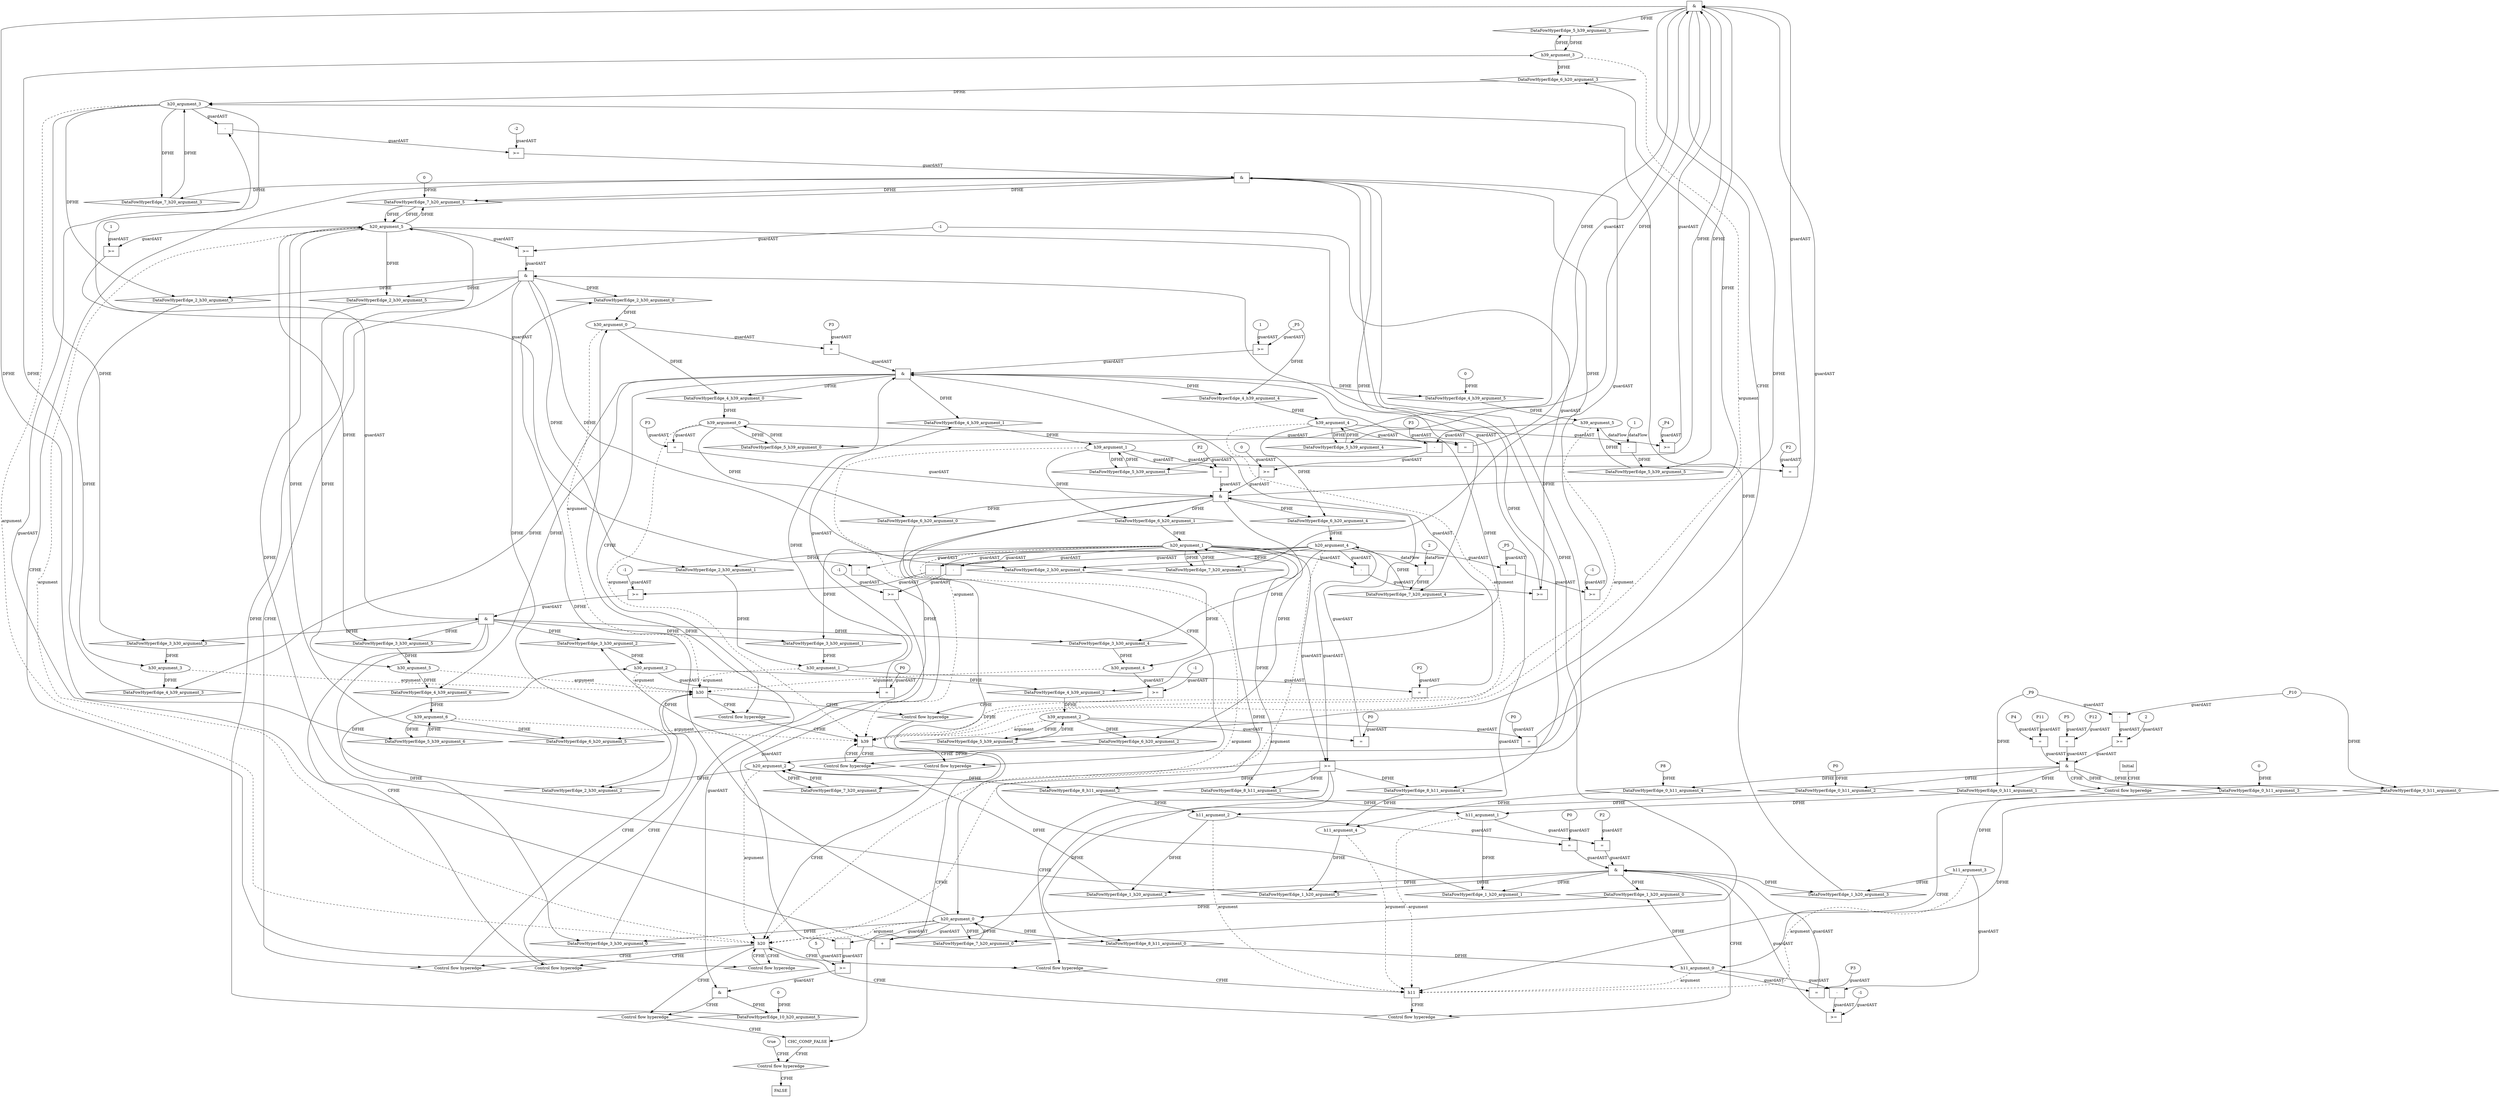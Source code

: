 digraph dag {
"CHC_COMP_FALSE" [label="CHC_COMP_FALSE" nodeName="CHC_COMP_FALSE" class=CONTROL  shape="rect"];
"h11" [label="h11" nodeName="h11" class=CONTROL  shape="rect"];
"h20" [label="h20" nodeName="h20" class=CONTROL  shape="rect"];
"h30" [label="h30" nodeName="h30" class=CONTROL  shape="rect"];
"h39" [label="h39" nodeName="h39" class=CONTROL  shape="rect"];
FALSE [label="FALSE" nodeName=FALSE class=CONTROL  shape="rect"];
Initial [label="Initial" nodeName=Initial class=CONTROL  shape="rect"];
ControlFowHyperEdge_0 [label="Control flow hyperedge" nodeName=ControlFowHyperEdge_0 class=controlFlowHyperEdge shape="diamond"];
"Initial" -> ControlFowHyperEdge_0 [label="CFHE"]
ControlFowHyperEdge_0 -> "h11" [label="CFHE"]
ControlFowHyperEdge_1 [label="Control flow hyperedge" nodeName=ControlFowHyperEdge_1 class=controlFlowHyperEdge shape="diamond"];
"h11" -> ControlFowHyperEdge_1 [label="CFHE"]
ControlFowHyperEdge_1 -> "h20" [label="CFHE"]
ControlFowHyperEdge_2 [label="Control flow hyperedge" nodeName=ControlFowHyperEdge_2 class=controlFlowHyperEdge shape="diamond"];
"h20" -> ControlFowHyperEdge_2 [label="CFHE"]
ControlFowHyperEdge_2 -> "h30" [label="CFHE"]
ControlFowHyperEdge_3 [label="Control flow hyperedge" nodeName=ControlFowHyperEdge_3 class=controlFlowHyperEdge shape="diamond"];
"h20" -> ControlFowHyperEdge_3 [label="CFHE"]
ControlFowHyperEdge_3 -> "h30" [label="CFHE"]
ControlFowHyperEdge_4 [label="Control flow hyperedge" nodeName=ControlFowHyperEdge_4 class=controlFlowHyperEdge shape="diamond"];
"h30" -> ControlFowHyperEdge_4 [label="CFHE"]
ControlFowHyperEdge_4 -> "h39" [label="CFHE"]
ControlFowHyperEdge_5 [label="Control flow hyperedge" nodeName=ControlFowHyperEdge_5 class=controlFlowHyperEdge shape="diamond"];
"h39" -> ControlFowHyperEdge_5 [label="CFHE"]
ControlFowHyperEdge_5 -> "h39" [label="CFHE"]
ControlFowHyperEdge_6 [label="Control flow hyperedge" nodeName=ControlFowHyperEdge_6 class=controlFlowHyperEdge shape="diamond"];
"h39" -> ControlFowHyperEdge_6 [label="CFHE"]
ControlFowHyperEdge_6 -> "h20" [label="CFHE"]
ControlFowHyperEdge_7 [label="Control flow hyperedge" nodeName=ControlFowHyperEdge_7 class=controlFlowHyperEdge shape="diamond"];
"h20" -> ControlFowHyperEdge_7 [label="CFHE"]
ControlFowHyperEdge_7 -> "h20" [label="CFHE"]
ControlFowHyperEdge_8 [label="Control flow hyperedge" nodeName=ControlFowHyperEdge_8 class=controlFlowHyperEdge shape="diamond"];
"h20" -> ControlFowHyperEdge_8 [label="CFHE"]
ControlFowHyperEdge_8 -> "h11" [label="CFHE"]
ControlFowHyperEdge_9 [label="Control flow hyperedge" nodeName=ControlFowHyperEdge_9 class=controlFlowHyperEdge shape="diamond"];
"h30" -> ControlFowHyperEdge_9 [label="CFHE"]
ControlFowHyperEdge_9 -> "CHC_COMP_FALSE" [label="CFHE"]
ControlFowHyperEdge_10 [label="Control flow hyperedge" nodeName=ControlFowHyperEdge_10 class=controlFlowHyperEdge shape="diamond"];
"h20" -> ControlFowHyperEdge_10 [label="CFHE"]
ControlFowHyperEdge_10 -> "CHC_COMP_FALSE" [label="CFHE"]
ControlFowHyperEdge_11 [label="Control flow hyperedge" nodeName=ControlFowHyperEdge_11 class=controlFlowHyperEdge shape="diamond"];
"CHC_COMP_FALSE" -> ControlFowHyperEdge_11 [label="CFHE"]
ControlFowHyperEdge_11 -> "FALSE" [label="CFHE"]
"h11_argument_0" [label="h11_argument_0" nodeName=argument0 class=argument  head="h11" shape="oval"];
"h11_argument_0" -> "h11"[label="argument" style="dashed"]
"h11_argument_1" [label="h11_argument_1" nodeName=argument1 class=argument  head="h11" shape="oval"];
"h11_argument_1" -> "h11"[label="argument" style="dashed"]
"h11_argument_2" [label="h11_argument_2" nodeName=argument2 class=argument  head="h11" shape="oval"];
"h11_argument_2" -> "h11"[label="argument" style="dashed"]
"h11_argument_3" [label="h11_argument_3" nodeName=argument3 class=argument  head="h11" shape="oval"];
"h11_argument_3" -> "h11"[label="argument" style="dashed"]
"h11_argument_4" [label="h11_argument_4" nodeName=argument4 class=argument  head="h11" shape="oval"];
"h11_argument_4" -> "h11"[label="argument" style="dashed"]
"h20_argument_0" [label="h20_argument_0" nodeName=argument0 class=argument  head="h20" shape="oval"];
"h20_argument_0" -> "h20"[label="argument" style="dashed"]
"h20_argument_1" [label="h20_argument_1" nodeName=argument1 class=argument  head="h20" shape="oval"];
"h20_argument_1" -> "h20"[label="argument" style="dashed"]
"h20_argument_2" [label="h20_argument_2" nodeName=argument2 class=argument  head="h20" shape="oval"];
"h20_argument_2" -> "h20"[label="argument" style="dashed"]
"h20_argument_3" [label="h20_argument_3" nodeName=argument3 class=argument  head="h20" shape="oval"];
"h20_argument_3" -> "h20"[label="argument" style="dashed"]
"h20_argument_4" [label="h20_argument_4" nodeName=argument4 class=argument  head="h20" shape="oval"];
"h20_argument_4" -> "h20"[label="argument" style="dashed"]
"h20_argument_5" [label="h20_argument_5" nodeName=argument5 class=argument  head="h20" shape="oval"];
"h20_argument_5" -> "h20"[label="argument" style="dashed"]
"h30_argument_0" [label="h30_argument_0" nodeName=argument0 class=argument  head="h30" shape="oval"];
"h30_argument_0" -> "h30"[label="argument" style="dashed"]
"h30_argument_1" [label="h30_argument_1" nodeName=argument1 class=argument  head="h30" shape="oval"];
"h30_argument_1" -> "h30"[label="argument" style="dashed"]
"h30_argument_2" [label="h30_argument_2" nodeName=argument2 class=argument  head="h30" shape="oval"];
"h30_argument_2" -> "h30"[label="argument" style="dashed"]
"h30_argument_3" [label="h30_argument_3" nodeName=argument3 class=argument  head="h30" shape="oval"];
"h30_argument_3" -> "h30"[label="argument" style="dashed"]
"h30_argument_4" [label="h30_argument_4" nodeName=argument4 class=argument  head="h30" shape="oval"];
"h30_argument_4" -> "h30"[label="argument" style="dashed"]
"h30_argument_5" [label="h30_argument_5" nodeName=argument5 class=argument  head="h30" shape="oval"];
"h30_argument_5" -> "h30"[label="argument" style="dashed"]
"h39_argument_0" [label="h39_argument_0" nodeName=argument0 class=argument  head="h39" shape="oval"];
"h39_argument_0" -> "h39"[label="argument" style="dashed"]
"h39_argument_1" [label="h39_argument_1" nodeName=argument1 class=argument  head="h39" shape="oval"];
"h39_argument_1" -> "h39"[label="argument" style="dashed"]
"h39_argument_2" [label="h39_argument_2" nodeName=argument2 class=argument  head="h39" shape="oval"];
"h39_argument_2" -> "h39"[label="argument" style="dashed"]
"h39_argument_3" [label="h39_argument_3" nodeName=argument3 class=argument  head="h39" shape="oval"];
"h39_argument_3" -> "h39"[label="argument" style="dashed"]
"h39_argument_4" [label="h39_argument_4" nodeName=argument4 class=argument  head="h39" shape="oval"];
"h39_argument_4" -> "h39"[label="argument" style="dashed"]
"h39_argument_5" [label="h39_argument_5" nodeName=argument5 class=argument  head="h39" shape="oval"];
"h39_argument_5" -> "h39"[label="argument" style="dashed"]
"h39_argument_6" [label="h39_argument_6" nodeName=argument6 class=argument  head="h39" shape="oval"];
"h39_argument_6" -> "h39"[label="argument" style="dashed"]

"xxxh11___Initial_0xxx_and" [label="&" nodeName="xxxh11___Initial_0xxx_and" class=Operator shape="rect"];
"xxxh11___Initial_0xxxguard_0_node_0" [label=">=" nodeName="xxxh11___Initial_0xxxguard_0_node_0" class=Operator  shape="rect"];
"xxxh11___Initial_0xxxguard_0_node_1" [label="-" nodeName="xxxh11___Initial_0xxxguard_0_node_1" class= Operator shape="rect"];
"xxxh11___Initial_0xxxguard_0_node_4" [label="2" nodeName="xxxh11___Initial_0xxxguard_0_node_4" class=IdealInt ];
"xxxh11___Initial_0xxxguard_0_node_1" -> "xxxh11___Initial_0xxxguard_0_node_0"[label="guardAST"]
"xxxh11___Initial_0xxxguard_0_node_4" -> "xxxh11___Initial_0xxxguard_0_node_0"[label="guardAST"]
"xxxh11___Initial_0xxxdataFlow2_node_0" -> "xxxh11___Initial_0xxxguard_0_node_1"[label="guardAST"]
"xxxh11___Initial_0xxxdataFlow3_node_0" -> "xxxh11___Initial_0xxxguard_0_node_1"[label="guardAST"]

"xxxh11___Initial_0xxxguard_0_node_0" -> "xxxh11___Initial_0xxx_and" [label="guardAST"];
"xxxh11___Initial_0xxxguard1_node_0" [label="=" nodeName="xxxh11___Initial_0xxxguard1_node_0" class=Operator  shape="rect"];
"xxxh11___Initial_0xxxguard1_node_1" [label="P4" nodeName="xxxh11___Initial_0xxxguard1_node_1" class=symbolicConstant ];
"xxxh11___Initial_0xxxguard1_node_2" [label="P11" nodeName="xxxh11___Initial_0xxxguard1_node_2" class=symbolicConstant ];
"xxxh11___Initial_0xxxguard1_node_1" -> "xxxh11___Initial_0xxxguard1_node_0"[label="guardAST"]
"xxxh11___Initial_0xxxguard1_node_2" -> "xxxh11___Initial_0xxxguard1_node_0"[label="guardAST"]

"xxxh11___Initial_0xxxguard1_node_0" -> "xxxh11___Initial_0xxx_and" [label="guardAST"];
"xxxh11___Initial_0xxxguard2_node_0" [label="=" nodeName="xxxh11___Initial_0xxxguard2_node_0" class=Operator  shape="rect"];
"xxxh11___Initial_0xxxguard2_node_1" [label="P5" nodeName="xxxh11___Initial_0xxxguard2_node_1" class=symbolicConstant ];
"xxxh11___Initial_0xxxguard2_node_2" [label="P12" nodeName="xxxh11___Initial_0xxxguard2_node_2" class=symbolicConstant ];
"xxxh11___Initial_0xxxguard2_node_1" -> "xxxh11___Initial_0xxxguard2_node_0"[label="guardAST"]
"xxxh11___Initial_0xxxguard2_node_2" -> "xxxh11___Initial_0xxxguard2_node_0"[label="guardAST"]

"xxxh11___Initial_0xxxguard2_node_0" -> "xxxh11___Initial_0xxx_and" [label="guardAST"];
"xxxh11___Initial_0xxx_and" -> "ControlFowHyperEdge_0" [label="CFHE"];
"xxxh11___Initial_0xxxdataFlow_0_node_0" [label="P0" nodeName="xxxh11___Initial_0xxxdataFlow_0_node_0" class=symbolicConstant ];

"xxxh11___Initial_0xxxdataFlow1_node_0" [label="0" nodeName="xxxh11___Initial_0xxxdataFlow1_node_0" class=IdealInt ];

"xxxh11___Initial_0xxxdataFlow2_node_0" [label="_P10" nodeName="xxxh11___Initial_0xxxdataFlow2_node_0" class=symbolicConstant ];

"xxxh11___Initial_0xxxdataFlow3_node_0" [label="_P9" nodeName="xxxh11___Initial_0xxxdataFlow3_node_0" class=symbolicConstant ];

"xxxh11___Initial_0xxxdataFlow4_node_0" [label="P8" nodeName="xxxh11___Initial_0xxxdataFlow4_node_0" class=symbolicConstant ];

"xxxh20___h11_1xxx_and" [label="&" nodeName="xxxh20___h11_1xxx_and" class=Operator shape="rect"];
"xxxh20___h11_1xxxguard_0_node_0" [label=">=" nodeName="xxxh20___h11_1xxxguard_0_node_0" class=Operator  shape="rect"];
"xxxh20___h11_1xxxguard_0_node_1" [label="-1" nodeName="xxxh20___h11_1xxxguard_0_node_1" class=IdealInt ];
"xxxh20___h11_1xxxguard_0_node_2" [label="-" nodeName="xxxh20___h11_1xxxguard_0_node_2" class= Operator shape="rect"];
"xxxh20___h11_1xxxguard_0_node_1" -> "xxxh20___h11_1xxxguard_0_node_0"[label="guardAST"]
"xxxh20___h11_1xxxguard_0_node_2" -> "xxxh20___h11_1xxxguard_0_node_0"[label="guardAST"]
"h11_argument_3" -> "xxxh20___h11_1xxxguard_0_node_2"[label="guardAST"]
"h11_argument_0" -> "xxxh20___h11_1xxxguard_0_node_2"[label="guardAST"]

"xxxh20___h11_1xxxguard_0_node_0" -> "xxxh20___h11_1xxx_and" [label="guardAST"];
"xxxh20___h11_1xxxguard1_node_0" [label="=" nodeName="xxxh20___h11_1xxxguard1_node_0" class=Operator  shape="rect"];
"xxxh20___h11_1xxxguard1_node_1" [label="P3" nodeName="xxxh20___h11_1xxxguard1_node_1" class=symbolicConstant ];
"xxxh20___h11_1xxxguard1_node_1" -> "xxxh20___h11_1xxxguard1_node_0"[label="guardAST"]
"h11_argument_0" -> "xxxh20___h11_1xxxguard1_node_0"[label="guardAST"]

"xxxh20___h11_1xxxguard1_node_0" -> "xxxh20___h11_1xxx_and" [label="guardAST"];
"xxxh20___h11_1xxxguard2_node_0" [label="=" nodeName="xxxh20___h11_1xxxguard2_node_0" class=Operator  shape="rect"];
"xxxh20___h11_1xxxguard2_node_1" [label="P2" nodeName="xxxh20___h11_1xxxguard2_node_1" class=symbolicConstant ];
"xxxh20___h11_1xxxguard2_node_1" -> "xxxh20___h11_1xxxguard2_node_0"[label="guardAST"]
"h11_argument_1" -> "xxxh20___h11_1xxxguard2_node_0"[label="guardAST"]

"xxxh20___h11_1xxxguard2_node_0" -> "xxxh20___h11_1xxx_and" [label="guardAST"];
"xxxh20___h11_1xxxguard3_node_0" [label="=" nodeName="xxxh20___h11_1xxxguard3_node_0" class=Operator  shape="rect"];
"xxxh20___h11_1xxxguard3_node_1" [label="P0" nodeName="xxxh20___h11_1xxxguard3_node_1" class=symbolicConstant ];
"xxxh20___h11_1xxxguard3_node_1" -> "xxxh20___h11_1xxxguard3_node_0"[label="guardAST"]
"h11_argument_2" -> "xxxh20___h11_1xxxguard3_node_0"[label="guardAST"]

"xxxh20___h11_1xxxguard3_node_0" -> "xxxh20___h11_1xxx_and" [label="guardAST"];
"xxxh20___h11_1xxx_and" -> "ControlFowHyperEdge_1" [label="CFHE"];

"xxxh30___h20_2xxx_and" [label="&" nodeName="xxxh30___h20_2xxx_and" class=Operator shape="rect"];
"xxxh30___h20_2xxxguard_0_node_0" [label=">=" nodeName="xxxh30___h20_2xxxguard_0_node_0" class=Operator  shape="rect"];
"xxxh30___h20_2xxxguard_0_node_1" [label="-1" nodeName="xxxh30___h20_2xxxguard_0_node_1" class=IdealInt ];
"xxxh30___h20_2xxxguard_0_node_1" -> "xxxh30___h20_2xxxguard_0_node_0"[label="guardAST"]
"h20_argument_5" -> "xxxh30___h20_2xxxguard_0_node_0"[label="guardAST"]

"xxxh30___h20_2xxxguard_0_node_0" -> "xxxh30___h20_2xxx_and" [label="guardAST"];
"xxxh30___h20_2xxxguard1_node_0" [label=">=" nodeName="xxxh30___h20_2xxxguard1_node_0" class=Operator  shape="rect"];
"xxxh30___h20_2xxxguard1_node_2" [label="-" nodeName="xxxh30___h20_2xxxguard1_node_2" class= Operator shape="rect"];
"xxxh30___h20_2xxxguard_0_node_1" -> "xxxh30___h20_2xxxguard1_node_0"[label="guardAST"]
"xxxh30___h20_2xxxguard1_node_2" -> "xxxh30___h20_2xxxguard1_node_0"[label="guardAST"]
"h20_argument_4" -> "xxxh30___h20_2xxxguard1_node_2"[label="guardAST"]
"h20_argument_1" -> "xxxh30___h20_2xxxguard1_node_2"[label="guardAST"]

"xxxh30___h20_2xxxguard1_node_0" -> "xxxh30___h20_2xxx_and" [label="guardAST"];
"xxxh30___h20_2xxx_and" -> "ControlFowHyperEdge_2" [label="CFHE"];



"xxxh30___h20_3xxx_and" [label="&" nodeName="xxxh30___h20_3xxx_and" class=Operator shape="rect"];
"xxxh30___h20_3xxxguard_0_node_0" [label=">=" nodeName="xxxh30___h20_3xxxguard_0_node_0" class=Operator  shape="rect"];
"xxxh30___h20_3xxxguard_0_node_2" [label="1" nodeName="xxxh30___h20_3xxxguard_0_node_2" class=IdealInt ];
"h20_argument_5" -> "xxxh30___h20_3xxxguard_0_node_0"[label="guardAST"]
"xxxh30___h20_3xxxguard_0_node_2" -> "xxxh30___h20_3xxxguard_0_node_0"[label="guardAST"]

"xxxh30___h20_3xxxguard_0_node_0" -> "xxxh30___h20_3xxx_and" [label="guardAST"];
"xxxh30___h20_3xxxguard1_node_0" [label=">=" nodeName="xxxh30___h20_3xxxguard1_node_0" class=Operator  shape="rect"];
"xxxh30___h20_3xxxguard1_node_1" [label="-1" nodeName="xxxh30___h20_3xxxguard1_node_1" class=IdealInt ];
"xxxh30___h20_3xxxguard1_node_2" [label="-" nodeName="xxxh30___h20_3xxxguard1_node_2" class= Operator shape="rect"];
"xxxh30___h20_3xxxguard1_node_1" -> "xxxh30___h20_3xxxguard1_node_0"[label="guardAST"]
"xxxh30___h20_3xxxguard1_node_2" -> "xxxh30___h20_3xxxguard1_node_0"[label="guardAST"]
"h20_argument_4" -> "xxxh30___h20_3xxxguard1_node_2"[label="guardAST"]
"h20_argument_1" -> "xxxh30___h20_3xxxguard1_node_2"[label="guardAST"]

"xxxh30___h20_3xxxguard1_node_0" -> "xxxh30___h20_3xxx_and" [label="guardAST"];
"xxxh30___h20_3xxx_and" -> "ControlFowHyperEdge_3" [label="CFHE"];



"xxxh39___h30_4xxx_and" [label="&" nodeName="xxxh39___h30_4xxx_and" class=Operator shape="rect"];
"xxxh39___h30_4xxxguard_0_node_0" [label=">=" nodeName="xxxh39___h30_4xxxguard_0_node_0" class=Operator  shape="rect"];
"xxxh39___h30_4xxxguard_0_node_2" [label="1" nodeName="xxxh39___h30_4xxxguard_0_node_2" class=IdealInt ];
"xxxh39___h30_4xxxdataFlow_0_node_0" -> "xxxh39___h30_4xxxguard_0_node_0"[label="guardAST"]
"xxxh39___h30_4xxxguard_0_node_2" -> "xxxh39___h30_4xxxguard_0_node_0"[label="guardAST"]

"xxxh39___h30_4xxxguard_0_node_0" -> "xxxh39___h30_4xxx_and" [label="guardAST"];
"xxxh39___h30_4xxxguard1_node_0" [label="=" nodeName="xxxh39___h30_4xxxguard1_node_0" class=Operator  shape="rect"];
"xxxh39___h30_4xxxguard1_node_1" [label="P3" nodeName="xxxh39___h30_4xxxguard1_node_1" class=symbolicConstant ];
"xxxh39___h30_4xxxguard1_node_1" -> "xxxh39___h30_4xxxguard1_node_0"[label="guardAST"]
"h30_argument_0" -> "xxxh39___h30_4xxxguard1_node_0"[label="guardAST"]

"xxxh39___h30_4xxxguard1_node_0" -> "xxxh39___h30_4xxx_and" [label="guardAST"];
"xxxh39___h30_4xxxguard2_node_0" [label="=" nodeName="xxxh39___h30_4xxxguard2_node_0" class=Operator  shape="rect"];
"xxxh39___h30_4xxxguard2_node_1" [label="P2" nodeName="xxxh39___h30_4xxxguard2_node_1" class=symbolicConstant ];
"xxxh39___h30_4xxxguard2_node_1" -> "xxxh39___h30_4xxxguard2_node_0"[label="guardAST"]
"h30_argument_1" -> "xxxh39___h30_4xxxguard2_node_0"[label="guardAST"]

"xxxh39___h30_4xxxguard2_node_0" -> "xxxh39___h30_4xxx_and" [label="guardAST"];
"xxxh39___h30_4xxxguard3_node_0" [label="=" nodeName="xxxh39___h30_4xxxguard3_node_0" class=Operator  shape="rect"];
"xxxh39___h30_4xxxguard3_node_1" [label="P0" nodeName="xxxh39___h30_4xxxguard3_node_1" class=symbolicConstant ];
"xxxh39___h30_4xxxguard3_node_1" -> "xxxh39___h30_4xxxguard3_node_0"[label="guardAST"]
"h30_argument_2" -> "xxxh39___h30_4xxxguard3_node_0"[label="guardAST"]

"xxxh39___h30_4xxxguard3_node_0" -> "xxxh39___h30_4xxx_and" [label="guardAST"];
"xxxh39___h30_4xxx_and" -> "ControlFowHyperEdge_4" [label="CFHE"];
"xxxh39___h30_4xxxdataFlow_0_node_0" [label="_P5" nodeName="xxxh39___h30_4xxxdataFlow_0_node_0" class=symbolicConstant ];

"xxxh39___h30_4xxxdataFlow1_node_0" [label="0" nodeName="xxxh39___h30_4xxxdataFlow1_node_0" class=IdealInt ];

"xxxh39___h39_5xxx_and" [label="&" nodeName="xxxh39___h39_5xxx_and" class=Operator shape="rect"];
"xxxh39___h39_5xxxguard_0_node_0" [label=">=" nodeName="xxxh39___h39_5xxxguard_0_node_0" class=Operator  shape="rect"];
"xxxh39___h39_5xxxguard_0_node_2" [label="_P4" nodeName="xxxh39___h39_5xxxguard_0_node_2" class=symbolicConstant ];
"h39_argument_4" -> "xxxh39___h39_5xxxguard_0_node_0"[label="guardAST"]
"xxxh39___h39_5xxxguard_0_node_2" -> "xxxh39___h39_5xxxguard_0_node_0"[label="guardAST"]

"xxxh39___h39_5xxxguard_0_node_0" -> "xxxh39___h39_5xxx_and" [label="guardAST"];
"xxxh39___h39_5xxxguard1_node_0" [label="=" nodeName="xxxh39___h39_5xxxguard1_node_0" class=Operator  shape="rect"];
"xxxh39___h39_5xxxguard1_node_1" [label="P3" nodeName="xxxh39___h39_5xxxguard1_node_1" class=symbolicConstant ];
"xxxh39___h39_5xxxguard1_node_1" -> "xxxh39___h39_5xxxguard1_node_0"[label="guardAST"]
"h39_argument_0" -> "xxxh39___h39_5xxxguard1_node_0"[label="guardAST"]

"xxxh39___h39_5xxxguard1_node_0" -> "xxxh39___h39_5xxx_and" [label="guardAST"];
"xxxh39___h39_5xxxguard2_node_0" [label="=" nodeName="xxxh39___h39_5xxxguard2_node_0" class=Operator  shape="rect"];
"xxxh39___h39_5xxxguard2_node_1" [label="P2" nodeName="xxxh39___h39_5xxxguard2_node_1" class=symbolicConstant ];
"xxxh39___h39_5xxxguard2_node_1" -> "xxxh39___h39_5xxxguard2_node_0"[label="guardAST"]
"h39_argument_1" -> "xxxh39___h39_5xxxguard2_node_0"[label="guardAST"]

"xxxh39___h39_5xxxguard2_node_0" -> "xxxh39___h39_5xxx_and" [label="guardAST"];
"xxxh39___h39_5xxxguard3_node_0" [label="=" nodeName="xxxh39___h39_5xxxguard3_node_0" class=Operator  shape="rect"];
"xxxh39___h39_5xxxguard3_node_1" [label="P0" nodeName="xxxh39___h39_5xxxguard3_node_1" class=symbolicConstant ];
"xxxh39___h39_5xxxguard3_node_1" -> "xxxh39___h39_5xxxguard3_node_0"[label="guardAST"]
"h39_argument_2" -> "xxxh39___h39_5xxxguard3_node_0"[label="guardAST"]

"xxxh39___h39_5xxxguard3_node_0" -> "xxxh39___h39_5xxx_and" [label="guardAST"];
"xxxh39___h39_5xxx_and" -> "ControlFowHyperEdge_5" [label="CFHE"];
"xxxh39___h39_5xxxdataFlow_0_node_0" [label="-" nodeName="xxxh39___h39_5xxxdataFlow_0_node_0" class= Operator shape="rect"];
"xxxh39___h39_5xxxdataFlow_0_node_2" [label="1" nodeName="xxxh39___h39_5xxxdataFlow_0_node_2" class=IdealInt ];
"h39_argument_5" -> "xxxh39___h39_5xxxdataFlow_0_node_0"[label="dataFlow"]
"xxxh39___h39_5xxxdataFlow_0_node_2" -> "xxxh39___h39_5xxxdataFlow_0_node_0"[label="dataFlow"]

"xxxh20___h39_6xxx_and" [label="&" nodeName="xxxh20___h39_6xxx_and" class=Operator shape="rect"];
"xxxh20___h39_6xxxguard_0_node_0" [label=">=" nodeName="xxxh20___h39_6xxxguard_0_node_0" class=Operator  shape="rect"];
"xxxh20___h39_6xxxguard_0_node_1" [label="0" nodeName="xxxh20___h39_6xxxguard_0_node_1" class=IdealInt ];
"xxxh20___h39_6xxxguard_0_node_2" [label="-" nodeName="xxxh20___h39_6xxxguard_0_node_2" class= Operator shape="rect"];
"xxxh20___h39_6xxxguard_0_node_1" -> "xxxh20___h39_6xxxguard_0_node_0"[label="guardAST"]
"xxxh20___h39_6xxxguard_0_node_2" -> "xxxh20___h39_6xxxguard_0_node_0"[label="guardAST"]
"h39_argument_4" -> "xxxh20___h39_6xxxguard_0_node_2"[label="guardAST"]
"h39_argument_5" -> "xxxh20___h39_6xxxguard_0_node_2"[label="guardAST"]

"xxxh20___h39_6xxxguard_0_node_0" -> "xxxh20___h39_6xxx_and" [label="guardAST"];
"xxxh20___h39_6xxxguard1_node_0" [label="=" nodeName="xxxh20___h39_6xxxguard1_node_0" class=Operator  shape="rect"];
"xxxh20___h39_6xxxguard1_node_1" [label="P3" nodeName="xxxh20___h39_6xxxguard1_node_1" class=symbolicConstant ];
"xxxh20___h39_6xxxguard1_node_1" -> "xxxh20___h39_6xxxguard1_node_0"[label="guardAST"]
"h39_argument_0" -> "xxxh20___h39_6xxxguard1_node_0"[label="guardAST"]

"xxxh20___h39_6xxxguard1_node_0" -> "xxxh20___h39_6xxx_and" [label="guardAST"];
"xxxh20___h39_6xxxguard2_node_0" [label="=" nodeName="xxxh20___h39_6xxxguard2_node_0" class=Operator  shape="rect"];
"xxxh20___h39_6xxxguard2_node_1" [label="P2" nodeName="xxxh20___h39_6xxxguard2_node_1" class=symbolicConstant ];
"xxxh20___h39_6xxxguard2_node_1" -> "xxxh20___h39_6xxxguard2_node_0"[label="guardAST"]
"h39_argument_1" -> "xxxh20___h39_6xxxguard2_node_0"[label="guardAST"]

"xxxh20___h39_6xxxguard2_node_0" -> "xxxh20___h39_6xxx_and" [label="guardAST"];
"xxxh20___h39_6xxxguard3_node_0" [label="=" nodeName="xxxh20___h39_6xxxguard3_node_0" class=Operator  shape="rect"];
"xxxh20___h39_6xxxguard3_node_1" [label="P0" nodeName="xxxh20___h39_6xxxguard3_node_1" class=symbolicConstant ];
"xxxh20___h39_6xxxguard3_node_1" -> "xxxh20___h39_6xxxguard3_node_0"[label="guardAST"]
"h39_argument_2" -> "xxxh20___h39_6xxxguard3_node_0"[label="guardAST"]

"xxxh20___h39_6xxxguard3_node_0" -> "xxxh20___h39_6xxx_and" [label="guardAST"];
"xxxh20___h39_6xxx_and" -> "ControlFowHyperEdge_6" [label="CFHE"];
"xxxh20___h20_7xxx_and" [label="&" nodeName="xxxh20___h20_7xxx_and" class=Operator shape="rect"];
"xxxh20___h20_7xxxguard_0_node_0" [label=">=" nodeName="xxxh20___h20_7xxxguard_0_node_0" class=Operator  shape="rect"];
"xxxh20___h20_7xxxguard_0_node_1" [label="-" nodeName="xxxh20___h20_7xxxguard_0_node_1" class= Operator shape="rect"];
"xxxh20___h20_7xxxguard_0_node_2" [label="+" nodeName="xxxh20___h20_7xxxguard_0_node_2" class= Operator shape="rect"];
"xxxh20___h20_7xxxguard_0_node_3" [label="_P5" nodeName="xxxh20___h20_7xxxguard_0_node_3" class=symbolicConstant ];
"xxxh20___h20_7xxxguard_0_node_6" [label="-2" nodeName="xxxh20___h20_7xxxguard_0_node_6" class=IdealInt ];
"xxxh20___h20_7xxxguard_0_node_1" -> "xxxh20___h20_7xxxguard_0_node_0"[label="guardAST"]
"xxxh20___h20_7xxxguard_0_node_6" -> "xxxh20___h20_7xxxguard_0_node_0"[label="guardAST"]
"xxxh20___h20_7xxxguard_0_node_2" -> "xxxh20___h20_7xxxguard_0_node_1"[label="guardAST"]
"h20_argument_3" -> "xxxh20___h20_7xxxguard_0_node_1"[label="guardAST"]
"xxxh20___h20_7xxxguard_0_node_3" -> "xxxh20___h20_7xxxguard_0_node_2"[label="guardAST"]
"h20_argument_0" -> "xxxh20___h20_7xxxguard_0_node_2"[label="guardAST"]

"xxxh20___h20_7xxxguard_0_node_0" -> "xxxh20___h20_7xxx_and" [label="guardAST"];
"xxxh20___h20_7xxxguard1_node_0" [label=">=" nodeName="xxxh20___h20_7xxxguard1_node_0" class=Operator  shape="rect"];
"xxxh20___h20_7xxxguard1_node_1" [label="-" nodeName="xxxh20___h20_7xxxguard1_node_1" class= Operator shape="rect"];
"xxxh20___h20_7xxxguard1_node_4" [label="-1" nodeName="xxxh20___h20_7xxxguard1_node_4" class=IdealInt ];
"xxxh20___h20_7xxxguard1_node_1" -> "xxxh20___h20_7xxxguard1_node_0"[label="guardAST"]
"xxxh20___h20_7xxxguard1_node_4" -> "xxxh20___h20_7xxxguard1_node_0"[label="guardAST"]
"h20_argument_1" -> "xxxh20___h20_7xxxguard1_node_1"[label="guardAST"]
"xxxh20___h20_7xxxguard_0_node_3" -> "xxxh20___h20_7xxxguard1_node_1"[label="guardAST"]

"xxxh20___h20_7xxxguard1_node_0" -> "xxxh20___h20_7xxx_and" [label="guardAST"];
"xxxh20___h20_7xxx_and" -> "ControlFowHyperEdge_7" [label="CFHE"];


"xxxh20___h20_7xxxdataFlow2_node_0" [label="-" nodeName="xxxh20___h20_7xxxdataFlow2_node_0" class= Operator shape="rect"];
"xxxh20___h20_7xxxdataFlow2_node_2" [label="2" nodeName="xxxh20___h20_7xxxdataFlow2_node_2" class=IdealInt ];
"h20_argument_4" -> "xxxh20___h20_7xxxdataFlow2_node_0"[label="dataFlow"]
"xxxh20___h20_7xxxdataFlow2_node_2" -> "xxxh20___h20_7xxxdataFlow2_node_0"[label="dataFlow"]



"xxxh11___h20_8xxxguard_0_node_0" [label=">=" nodeName="xxxh11___h20_8xxxguard_0_node_0" class=Operator  shape="rect"];
"h20_argument_4" -> "xxxh11___h20_8xxxguard_0_node_0"[label="guardAST"]
"h20_argument_1" -> "xxxh11___h20_8xxxguard_0_node_0"[label="guardAST"]

"xxxh11___h20_8xxxguard_0_node_0" -> "ControlFowHyperEdge_8" [label="CFHE"];



"xxxCHC_COMP_FALSE___h30_9xxxguard_0_node_0" [label=">=" nodeName="xxxCHC_COMP_FALSE___h30_9xxxguard_0_node_0" class=Operator  shape="rect"];
"xxxCHC_COMP_FALSE___h30_9xxxguard_0_node_1" [label="-1" nodeName="xxxCHC_COMP_FALSE___h30_9xxxguard_0_node_1" class=IdealInt ];
"xxxCHC_COMP_FALSE___h30_9xxxguard_0_node_1" -> "xxxCHC_COMP_FALSE___h30_9xxxguard_0_node_0"[label="guardAST"]
"h30_argument_4" -> "xxxCHC_COMP_FALSE___h30_9xxxguard_0_node_0"[label="guardAST"]

"xxxCHC_COMP_FALSE___h30_9xxxguard_0_node_0" -> "ControlFowHyperEdge_9" [label="CFHE"];
"xxxCHC_COMP_FALSE___h20_10xxx_and" [label="&" nodeName="xxxCHC_COMP_FALSE___h20_10xxx_and" class=Operator shape="rect"];
"xxxCHC_COMP_FALSE___h20_10xxxguard_0_node_0" [label=">=" nodeName="xxxCHC_COMP_FALSE___h20_10xxxguard_0_node_0" class=Operator  shape="rect"];
"xxxCHC_COMP_FALSE___h20_10xxxguard_0_node_1" [label="-" nodeName="xxxCHC_COMP_FALSE___h20_10xxxguard_0_node_1" class= Operator shape="rect"];
"xxxCHC_COMP_FALSE___h20_10xxxguard_0_node_2" [label="-" nodeName="xxxCHC_COMP_FALSE___h20_10xxxguard_0_node_2" class= Operator shape="rect"];
"xxxCHC_COMP_FALSE___h20_10xxxguard_0_node_6" [label="5" nodeName="xxxCHC_COMP_FALSE___h20_10xxxguard_0_node_6" class=IdealInt ];
"xxxCHC_COMP_FALSE___h20_10xxxguard_0_node_1" -> "xxxCHC_COMP_FALSE___h20_10xxxguard_0_node_0"[label="guardAST"]
"xxxCHC_COMP_FALSE___h20_10xxxguard_0_node_6" -> "xxxCHC_COMP_FALSE___h20_10xxxguard_0_node_0"[label="guardAST"]
"xxxCHC_COMP_FALSE___h20_10xxxguard_0_node_2" -> "xxxCHC_COMP_FALSE___h20_10xxxguard_0_node_1"[label="guardAST"]
"h20_argument_0" -> "xxxCHC_COMP_FALSE___h20_10xxxguard_0_node_1"[label="guardAST"]
"h20_argument_3" -> "xxxCHC_COMP_FALSE___h20_10xxxguard_0_node_2"[label="guardAST"]
"h20_argument_4" -> "xxxCHC_COMP_FALSE___h20_10xxxguard_0_node_2"[label="guardAST"]

"xxxCHC_COMP_FALSE___h20_10xxxguard_0_node_0" -> "xxxCHC_COMP_FALSE___h20_10xxx_and" [label="guardAST"];
"xxxCHC_COMP_FALSE___h20_10xxxguard1_node_0" [label=">=" nodeName="xxxCHC_COMP_FALSE___h20_10xxxguard1_node_0" class=Operator  shape="rect"];
"xxxCHC_COMP_FALSE___h20_10xxxguard1_node_1" [label="-1" nodeName="xxxCHC_COMP_FALSE___h20_10xxxguard1_node_1" class=IdealInt ];
"xxxCHC_COMP_FALSE___h20_10xxxguard1_node_2" [label="-" nodeName="xxxCHC_COMP_FALSE___h20_10xxxguard1_node_2" class= Operator shape="rect"];
"xxxCHC_COMP_FALSE___h20_10xxxguard1_node_1" -> "xxxCHC_COMP_FALSE___h20_10xxxguard1_node_0"[label="guardAST"]
"xxxCHC_COMP_FALSE___h20_10xxxguard1_node_2" -> "xxxCHC_COMP_FALSE___h20_10xxxguard1_node_0"[label="guardAST"]
"h20_argument_4" -> "xxxCHC_COMP_FALSE___h20_10xxxguard1_node_2"[label="guardAST"]
"h20_argument_1" -> "xxxCHC_COMP_FALSE___h20_10xxxguard1_node_2"[label="guardAST"]

"xxxCHC_COMP_FALSE___h20_10xxxguard1_node_0" -> "xxxCHC_COMP_FALSE___h20_10xxx_and" [label="guardAST"];
"xxxCHC_COMP_FALSE___h20_10xxx_and" -> "ControlFowHyperEdge_10" [label="CFHE"];
"xxxFALSE___CHC_COMP_FALSE_11xxxguard_0_node_0" [label="true" nodeName="xxxFALSE___CHC_COMP_FALSE_11xxxguard_0_node_0" class=Constant ];

"xxxFALSE___CHC_COMP_FALSE_11xxxguard_0_node_0" -> "ControlFowHyperEdge_11" [label="CFHE"];
"xxxh20___h20_7xxxh20_argument_5_constant_0" [label="0" nodeName="xxxh20___h20_7xxxh20_argument_5_constant_0" class=Constant];
"DataFowHyperEdge_7_h20_argument_5" [label="DataFowHyperEdge_7_h20_argument_5" nodeName="DataFowHyperEdge_7_h20_argument_5" class=DataFlowHyperedge shape="diamond"];
"DataFowHyperEdge_7_h20_argument_5" -> "h20_argument_5"[label="DFHE"]
"xxxh20___h20_7xxx_and" -> "DataFowHyperEdge_7_h20_argument_5"[label="DFHE"]
"xxxh20___h20_7xxxh20_argument_5_constant_0" -> "DataFowHyperEdge_7_h20_argument_5" [label="DFHE"];
"xxxCHC_COMP_FALSE___h20_10xxxh20_argument_5_constant_0" [label="0" nodeName="xxxCHC_COMP_FALSE___h20_10xxxh20_argument_5_constant_0" class=Constant];
"DataFowHyperEdge_10_h20_argument_5" [label="DataFowHyperEdge_10_h20_argument_5" nodeName="DataFowHyperEdge_10_h20_argument_5" class=DataFlowHyperedge shape="diamond"];
"DataFowHyperEdge_10_h20_argument_5" -> "h20_argument_5"[label="DFHE"]
"xxxCHC_COMP_FALSE___h20_10xxx_and" -> "DataFowHyperEdge_10_h20_argument_5"[label="DFHE"]
"xxxCHC_COMP_FALSE___h20_10xxxh20_argument_5_constant_0" -> "DataFowHyperEdge_10_h20_argument_5" [label="DFHE"];
"h11_argument_0" -> "DataFowHyperEdge_1_h20_argument_0"[label="DFHE"]
"DataFowHyperEdge_1_h20_argument_0" [label="DataFowHyperEdge_1_h20_argument_0" nodeName="DataFowHyperEdge_1_h20_argument_0" class=DataFlowHyperedge shape="diamond"];
"DataFowHyperEdge_1_h20_argument_0" -> "h20_argument_0"[label="DFHE"]
"xxxh20___h11_1xxx_and" -> "DataFowHyperEdge_1_h20_argument_0"[label="DFHE"]
"h11_argument_1" -> "DataFowHyperEdge_1_h20_argument_1"[label="DFHE"]
"DataFowHyperEdge_1_h20_argument_1" [label="DataFowHyperEdge_1_h20_argument_1" nodeName="DataFowHyperEdge_1_h20_argument_1" class=DataFlowHyperedge shape="diamond"];
"DataFowHyperEdge_1_h20_argument_1" -> "h20_argument_1"[label="DFHE"]
"xxxh20___h11_1xxx_and" -> "DataFowHyperEdge_1_h20_argument_1"[label="DFHE"]
"h11_argument_2" -> "DataFowHyperEdge_1_h20_argument_2"[label="DFHE"]
"DataFowHyperEdge_1_h20_argument_2" [label="DataFowHyperEdge_1_h20_argument_2" nodeName="DataFowHyperEdge_1_h20_argument_2" class=DataFlowHyperedge shape="diamond"];
"DataFowHyperEdge_1_h20_argument_2" -> "h20_argument_2"[label="DFHE"]
"xxxh20___h11_1xxx_and" -> "DataFowHyperEdge_1_h20_argument_2"[label="DFHE"]
"h11_argument_4" -> "DataFowHyperEdge_1_h20_argument_5"[label="DFHE"]
"DataFowHyperEdge_1_h20_argument_5" [label="DataFowHyperEdge_1_h20_argument_5" nodeName="DataFowHyperEdge_1_h20_argument_5" class=DataFlowHyperedge shape="diamond"];
"DataFowHyperEdge_1_h20_argument_5" -> "h20_argument_5"[label="DFHE"]
"xxxh20___h11_1xxx_and" -> "DataFowHyperEdge_1_h20_argument_5"[label="DFHE"]
"h20_argument_3" -> "DataFowHyperEdge_2_h30_argument_3"[label="DFHE"]
"DataFowHyperEdge_2_h30_argument_3" [label="DataFowHyperEdge_2_h30_argument_3" nodeName="DataFowHyperEdge_2_h30_argument_3" class=DataFlowHyperedge shape="diamond"];
"DataFowHyperEdge_2_h30_argument_3" -> "h30_argument_3"[label="DFHE"]
"xxxh30___h20_2xxx_and" -> "DataFowHyperEdge_2_h30_argument_3"[label="DFHE"]
"h20_argument_4" -> "DataFowHyperEdge_2_h30_argument_4"[label="DFHE"]
"DataFowHyperEdge_2_h30_argument_4" [label="DataFowHyperEdge_2_h30_argument_4" nodeName="DataFowHyperEdge_2_h30_argument_4" class=DataFlowHyperedge shape="diamond"];
"DataFowHyperEdge_2_h30_argument_4" -> "h30_argument_4"[label="DFHE"]
"xxxh30___h20_2xxx_and" -> "DataFowHyperEdge_2_h30_argument_4"[label="DFHE"]
"h20_argument_5" -> "DataFowHyperEdge_2_h30_argument_5"[label="DFHE"]
"DataFowHyperEdge_2_h30_argument_5" [label="DataFowHyperEdge_2_h30_argument_5" nodeName="DataFowHyperEdge_2_h30_argument_5" class=DataFlowHyperedge shape="diamond"];
"DataFowHyperEdge_2_h30_argument_5" -> "h30_argument_5"[label="DFHE"]
"xxxh30___h20_2xxx_and" -> "DataFowHyperEdge_2_h30_argument_5"[label="DFHE"]
"h20_argument_3" -> "DataFowHyperEdge_3_h30_argument_3"[label="DFHE"]
"DataFowHyperEdge_3_h30_argument_3" [label="DataFowHyperEdge_3_h30_argument_3" nodeName="DataFowHyperEdge_3_h30_argument_3" class=DataFlowHyperedge shape="diamond"];
"DataFowHyperEdge_3_h30_argument_3" -> "h30_argument_3"[label="DFHE"]
"xxxh30___h20_3xxx_and" -> "DataFowHyperEdge_3_h30_argument_3"[label="DFHE"]
"h20_argument_4" -> "DataFowHyperEdge_3_h30_argument_4"[label="DFHE"]
"DataFowHyperEdge_3_h30_argument_4" [label="DataFowHyperEdge_3_h30_argument_4" nodeName="DataFowHyperEdge_3_h30_argument_4" class=DataFlowHyperedge shape="diamond"];
"DataFowHyperEdge_3_h30_argument_4" -> "h30_argument_4"[label="DFHE"]
"xxxh30___h20_3xxx_and" -> "DataFowHyperEdge_3_h30_argument_4"[label="DFHE"]
"h20_argument_5" -> "DataFowHyperEdge_3_h30_argument_5"[label="DFHE"]
"DataFowHyperEdge_3_h30_argument_5" [label="DataFowHyperEdge_3_h30_argument_5" nodeName="DataFowHyperEdge_3_h30_argument_5" class=DataFlowHyperedge shape="diamond"];
"DataFowHyperEdge_3_h30_argument_5" -> "h30_argument_5"[label="DFHE"]
"xxxh30___h20_3xxx_and" -> "DataFowHyperEdge_3_h30_argument_5"[label="DFHE"]
"h30_argument_5" -> "DataFowHyperEdge_4_h39_argument_6"[label="DFHE"]
"DataFowHyperEdge_4_h39_argument_6" [label="DataFowHyperEdge_4_h39_argument_6" nodeName="DataFowHyperEdge_4_h39_argument_6" class=DataFlowHyperedge shape="diamond"];
"DataFowHyperEdge_4_h39_argument_6" -> "h39_argument_6"[label="DFHE"]
"xxxh39___h30_4xxx_and" -> "DataFowHyperEdge_4_h39_argument_6"[label="DFHE"]
"h30_argument_3" -> "DataFowHyperEdge_4_h39_argument_3"[label="DFHE"]
"DataFowHyperEdge_4_h39_argument_3" [label="DataFowHyperEdge_4_h39_argument_3" nodeName="DataFowHyperEdge_4_h39_argument_3" class=DataFlowHyperedge shape="diamond"];
"DataFowHyperEdge_4_h39_argument_3" -> "h39_argument_3"[label="DFHE"]
"xxxh39___h30_4xxx_and" -> "DataFowHyperEdge_4_h39_argument_3"[label="DFHE"]
"h30_argument_1" -> "DataFowHyperEdge_4_h39_argument_1"[label="DFHE"]
"DataFowHyperEdge_4_h39_argument_1" [label="DataFowHyperEdge_4_h39_argument_1" nodeName="DataFowHyperEdge_4_h39_argument_1" class=DataFlowHyperedge shape="diamond"];
"DataFowHyperEdge_4_h39_argument_1" -> "h39_argument_1"[label="DFHE"]
"xxxh39___h30_4xxx_and" -> "DataFowHyperEdge_4_h39_argument_1"[label="DFHE"]
"h30_argument_0" -> "DataFowHyperEdge_4_h39_argument_0"[label="DFHE"]
"DataFowHyperEdge_4_h39_argument_0" [label="DataFowHyperEdge_4_h39_argument_0" nodeName="DataFowHyperEdge_4_h39_argument_0" class=DataFlowHyperedge shape="diamond"];
"DataFowHyperEdge_4_h39_argument_0" -> "h39_argument_0"[label="DFHE"]
"xxxh39___h30_4xxx_and" -> "DataFowHyperEdge_4_h39_argument_0"[label="DFHE"]
"h30_argument_2" -> "DataFowHyperEdge_4_h39_argument_2"[label="DFHE"]
"DataFowHyperEdge_4_h39_argument_2" [label="DataFowHyperEdge_4_h39_argument_2" nodeName="DataFowHyperEdge_4_h39_argument_2" class=DataFlowHyperedge shape="diamond"];
"DataFowHyperEdge_4_h39_argument_2" -> "h39_argument_2"[label="DFHE"]
"xxxh39___h30_4xxx_and" -> "DataFowHyperEdge_4_h39_argument_2"[label="DFHE"]
"h39_argument_3" -> "DataFowHyperEdge_5_h39_argument_3"[label="DFHE"]
"DataFowHyperEdge_5_h39_argument_3" [label="DataFowHyperEdge_5_h39_argument_3" nodeName="DataFowHyperEdge_5_h39_argument_3" class=DataFlowHyperedge shape="diamond"];
"DataFowHyperEdge_5_h39_argument_3" -> "h39_argument_3"[label="DFHE"]
"xxxh39___h39_5xxx_and" -> "DataFowHyperEdge_5_h39_argument_3"[label="DFHE"]
"h39_argument_4" -> "DataFowHyperEdge_5_h39_argument_4"[label="DFHE"]
"DataFowHyperEdge_5_h39_argument_4" [label="DataFowHyperEdge_5_h39_argument_4" nodeName="DataFowHyperEdge_5_h39_argument_4" class=DataFlowHyperedge shape="diamond"];
"DataFowHyperEdge_5_h39_argument_4" -> "h39_argument_4"[label="DFHE"]
"xxxh39___h39_5xxx_and" -> "DataFowHyperEdge_5_h39_argument_4"[label="DFHE"]
"h39_argument_2" -> "DataFowHyperEdge_5_h39_argument_2"[label="DFHE"]
"DataFowHyperEdge_5_h39_argument_2" [label="DataFowHyperEdge_5_h39_argument_2" nodeName="DataFowHyperEdge_5_h39_argument_2" class=DataFlowHyperedge shape="diamond"];
"DataFowHyperEdge_5_h39_argument_2" -> "h39_argument_2"[label="DFHE"]
"xxxh39___h39_5xxx_and" -> "DataFowHyperEdge_5_h39_argument_2"[label="DFHE"]
"h39_argument_6" -> "DataFowHyperEdge_5_h39_argument_6"[label="DFHE"]
"DataFowHyperEdge_5_h39_argument_6" [label="DataFowHyperEdge_5_h39_argument_6" nodeName="DataFowHyperEdge_5_h39_argument_6" class=DataFlowHyperedge shape="diamond"];
"DataFowHyperEdge_5_h39_argument_6" -> "h39_argument_6"[label="DFHE"]
"xxxh39___h39_5xxx_and" -> "DataFowHyperEdge_5_h39_argument_6"[label="DFHE"]
"h39_argument_1" -> "DataFowHyperEdge_5_h39_argument_1"[label="DFHE"]
"DataFowHyperEdge_5_h39_argument_1" [label="DataFowHyperEdge_5_h39_argument_1" nodeName="DataFowHyperEdge_5_h39_argument_1" class=DataFlowHyperedge shape="diamond"];
"DataFowHyperEdge_5_h39_argument_1" -> "h39_argument_1"[label="DFHE"]
"xxxh39___h39_5xxx_and" -> "DataFowHyperEdge_5_h39_argument_1"[label="DFHE"]
"h39_argument_0" -> "DataFowHyperEdge_5_h39_argument_0"[label="DFHE"]
"DataFowHyperEdge_5_h39_argument_0" [label="DataFowHyperEdge_5_h39_argument_0" nodeName="DataFowHyperEdge_5_h39_argument_0" class=DataFlowHyperedge shape="diamond"];
"DataFowHyperEdge_5_h39_argument_0" -> "h39_argument_0"[label="DFHE"]
"xxxh39___h39_5xxx_and" -> "DataFowHyperEdge_5_h39_argument_0"[label="DFHE"]
"h39_argument_6" -> "DataFowHyperEdge_6_h20_argument_5"[label="DFHE"]
"DataFowHyperEdge_6_h20_argument_5" [label="DataFowHyperEdge_6_h20_argument_5" nodeName="DataFowHyperEdge_6_h20_argument_5" class=DataFlowHyperedge shape="diamond"];
"DataFowHyperEdge_6_h20_argument_5" -> "h20_argument_5"[label="DFHE"]
"xxxh20___h39_6xxx_and" -> "DataFowHyperEdge_6_h20_argument_5"[label="DFHE"]
"h39_argument_1" -> "DataFowHyperEdge_6_h20_argument_1"[label="DFHE"]
"DataFowHyperEdge_6_h20_argument_1" [label="DataFowHyperEdge_6_h20_argument_1" nodeName="DataFowHyperEdge_6_h20_argument_1" class=DataFlowHyperedge shape="diamond"];
"DataFowHyperEdge_6_h20_argument_1" -> "h20_argument_1"[label="DFHE"]
"xxxh20___h39_6xxx_and" -> "DataFowHyperEdge_6_h20_argument_1"[label="DFHE"]
"h39_argument_2" -> "DataFowHyperEdge_6_h20_argument_2"[label="DFHE"]
"DataFowHyperEdge_6_h20_argument_2" [label="DataFowHyperEdge_6_h20_argument_2" nodeName="DataFowHyperEdge_6_h20_argument_2" class=DataFlowHyperedge shape="diamond"];
"DataFowHyperEdge_6_h20_argument_2" -> "h20_argument_2"[label="DFHE"]
"xxxh20___h39_6xxx_and" -> "DataFowHyperEdge_6_h20_argument_2"[label="DFHE"]
"h39_argument_4" -> "DataFowHyperEdge_6_h20_argument_4"[label="DFHE"]
"DataFowHyperEdge_6_h20_argument_4" [label="DataFowHyperEdge_6_h20_argument_4" nodeName="DataFowHyperEdge_6_h20_argument_4" class=DataFlowHyperedge shape="diamond"];
"DataFowHyperEdge_6_h20_argument_4" -> "h20_argument_4"[label="DFHE"]
"xxxh20___h39_6xxx_and" -> "DataFowHyperEdge_6_h20_argument_4"[label="DFHE"]
"h39_argument_0" -> "DataFowHyperEdge_6_h20_argument_0"[label="DFHE"]
"DataFowHyperEdge_6_h20_argument_0" [label="DataFowHyperEdge_6_h20_argument_0" nodeName="DataFowHyperEdge_6_h20_argument_0" class=DataFlowHyperedge shape="diamond"];
"DataFowHyperEdge_6_h20_argument_0" -> "h20_argument_0"[label="DFHE"]
"xxxh20___h39_6xxx_and" -> "DataFowHyperEdge_6_h20_argument_0"[label="DFHE"]
"h39_argument_3" -> "DataFowHyperEdge_6_h20_argument_3"[label="DFHE"]
"DataFowHyperEdge_6_h20_argument_3" [label="DataFowHyperEdge_6_h20_argument_3" nodeName="DataFowHyperEdge_6_h20_argument_3" class=DataFlowHyperedge shape="diamond"];
"DataFowHyperEdge_6_h20_argument_3" -> "h20_argument_3"[label="DFHE"]
"xxxh20___h39_6xxx_and" -> "DataFowHyperEdge_6_h20_argument_3"[label="DFHE"]
"h20_argument_3" -> "DataFowHyperEdge_7_h20_argument_3"[label="DFHE"]
"DataFowHyperEdge_7_h20_argument_3" [label="DataFowHyperEdge_7_h20_argument_3" nodeName="DataFowHyperEdge_7_h20_argument_3" class=DataFlowHyperedge shape="diamond"];
"DataFowHyperEdge_7_h20_argument_3" -> "h20_argument_3"[label="DFHE"]
"xxxh20___h20_7xxx_and" -> "DataFowHyperEdge_7_h20_argument_3"[label="DFHE"]
"h20_argument_5" -> "DataFowHyperEdge_8_h11_argument_4"[label="DFHE"]
"DataFowHyperEdge_8_h11_argument_4" [label="DataFowHyperEdge_8_h11_argument_4" nodeName="DataFowHyperEdge_8_h11_argument_4" class=DataFlowHyperedge shape="diamond"];
"DataFowHyperEdge_8_h11_argument_4" -> "h11_argument_4"[label="DFHE"]
"xxxh11___h20_8xxxguard_0_node_0" -> "DataFowHyperEdge_8_h11_argument_4"[label="DFHE"]
"DataFowHyperEdge_0_h11_argument_0" [label="DataFowHyperEdge_0_h11_argument_0" nodeName="DataFowHyperEdge_0_h11_argument_0" class=DataFlowHyperedge shape="diamond"];
"DataFowHyperEdge_0_h11_argument_0" -> "h11_argument_0"[label="DFHE"]
"xxxh11___Initial_0xxx_and" -> "DataFowHyperEdge_0_h11_argument_0"[label="DFHE"]
"xxxh11___Initial_0xxxdataFlow2_node_0" -> "DataFowHyperEdge_0_h11_argument_0" [label="DFHE"];
"DataFowHyperEdge_0_h11_argument_1" [label="DataFowHyperEdge_0_h11_argument_1" nodeName="DataFowHyperEdge_0_h11_argument_1" class=DataFlowHyperedge shape="diamond"];
"DataFowHyperEdge_0_h11_argument_1" -> "h11_argument_1"[label="DFHE"]
"xxxh11___Initial_0xxx_and" -> "DataFowHyperEdge_0_h11_argument_1"[label="DFHE"]
"xxxh11___Initial_0xxxdataFlow3_node_0" -> "DataFowHyperEdge_0_h11_argument_1" [label="DFHE"];
"DataFowHyperEdge_0_h11_argument_2" [label="DataFowHyperEdge_0_h11_argument_2" nodeName="DataFowHyperEdge_0_h11_argument_2" class=DataFlowHyperedge shape="diamond"];
"DataFowHyperEdge_0_h11_argument_2" -> "h11_argument_2"[label="DFHE"]
"xxxh11___Initial_0xxx_and" -> "DataFowHyperEdge_0_h11_argument_2"[label="DFHE"]
"xxxh11___Initial_0xxxdataFlow_0_node_0" -> "DataFowHyperEdge_0_h11_argument_2" [label="DFHE"];
"DataFowHyperEdge_0_h11_argument_3" [label="DataFowHyperEdge_0_h11_argument_3" nodeName="DataFowHyperEdge_0_h11_argument_3" class=DataFlowHyperedge shape="diamond"];
"DataFowHyperEdge_0_h11_argument_3" -> "h11_argument_3"[label="DFHE"]
"xxxh11___Initial_0xxx_and" -> "DataFowHyperEdge_0_h11_argument_3"[label="DFHE"]
"xxxh11___Initial_0xxxdataFlow1_node_0" -> "DataFowHyperEdge_0_h11_argument_3" [label="DFHE"];
"DataFowHyperEdge_0_h11_argument_4" [label="DataFowHyperEdge_0_h11_argument_4" nodeName="DataFowHyperEdge_0_h11_argument_4" class=DataFlowHyperedge shape="diamond"];
"DataFowHyperEdge_0_h11_argument_4" -> "h11_argument_4"[label="DFHE"]
"xxxh11___Initial_0xxx_and" -> "DataFowHyperEdge_0_h11_argument_4"[label="DFHE"]
"xxxh11___Initial_0xxxdataFlow4_node_0" -> "DataFowHyperEdge_0_h11_argument_4" [label="DFHE"];
"DataFowHyperEdge_1_h20_argument_3" [label="DataFowHyperEdge_1_h20_argument_3" nodeName="DataFowHyperEdge_1_h20_argument_3" class=DataFlowHyperedge shape="diamond"];
"DataFowHyperEdge_1_h20_argument_3" -> "h20_argument_3"[label="DFHE"]
"xxxh20___h11_1xxx_and" -> "DataFowHyperEdge_1_h20_argument_3"[label="DFHE"]
"h11_argument_3" -> "DataFowHyperEdge_1_h20_argument_3" [label="DFHE"];
"DataFowHyperEdge_2_h30_argument_0" [label="DataFowHyperEdge_2_h30_argument_0" nodeName="DataFowHyperEdge_2_h30_argument_0" class=DataFlowHyperedge shape="diamond"];
"DataFowHyperEdge_2_h30_argument_0" -> "h30_argument_0"[label="DFHE"]
"xxxh30___h20_2xxx_and" -> "DataFowHyperEdge_2_h30_argument_0"[label="DFHE"]
"h20_argument_0" -> "DataFowHyperEdge_2_h30_argument_0" [label="DFHE"];
"DataFowHyperEdge_2_h30_argument_1" [label="DataFowHyperEdge_2_h30_argument_1" nodeName="DataFowHyperEdge_2_h30_argument_1" class=DataFlowHyperedge shape="diamond"];
"DataFowHyperEdge_2_h30_argument_1" -> "h30_argument_1"[label="DFHE"]
"xxxh30___h20_2xxx_and" -> "DataFowHyperEdge_2_h30_argument_1"[label="DFHE"]
"h20_argument_1" -> "DataFowHyperEdge_2_h30_argument_1" [label="DFHE"];
"DataFowHyperEdge_2_h30_argument_2" [label="DataFowHyperEdge_2_h30_argument_2" nodeName="DataFowHyperEdge_2_h30_argument_2" class=DataFlowHyperedge shape="diamond"];
"DataFowHyperEdge_2_h30_argument_2" -> "h30_argument_2"[label="DFHE"]
"xxxh30___h20_2xxx_and" -> "DataFowHyperEdge_2_h30_argument_2"[label="DFHE"]
"h20_argument_2" -> "DataFowHyperEdge_2_h30_argument_2" [label="DFHE"];
"DataFowHyperEdge_3_h30_argument_0" [label="DataFowHyperEdge_3_h30_argument_0" nodeName="DataFowHyperEdge_3_h30_argument_0" class=DataFlowHyperedge shape="diamond"];
"DataFowHyperEdge_3_h30_argument_0" -> "h30_argument_0"[label="DFHE"]
"xxxh30___h20_3xxx_and" -> "DataFowHyperEdge_3_h30_argument_0"[label="DFHE"]
"h20_argument_0" -> "DataFowHyperEdge_3_h30_argument_0" [label="DFHE"];
"DataFowHyperEdge_3_h30_argument_1" [label="DataFowHyperEdge_3_h30_argument_1" nodeName="DataFowHyperEdge_3_h30_argument_1" class=DataFlowHyperedge shape="diamond"];
"DataFowHyperEdge_3_h30_argument_1" -> "h30_argument_1"[label="DFHE"]
"xxxh30___h20_3xxx_and" -> "DataFowHyperEdge_3_h30_argument_1"[label="DFHE"]
"h20_argument_1" -> "DataFowHyperEdge_3_h30_argument_1" [label="DFHE"];
"DataFowHyperEdge_3_h30_argument_2" [label="DataFowHyperEdge_3_h30_argument_2" nodeName="DataFowHyperEdge_3_h30_argument_2" class=DataFlowHyperedge shape="diamond"];
"DataFowHyperEdge_3_h30_argument_2" -> "h30_argument_2"[label="DFHE"]
"xxxh30___h20_3xxx_and" -> "DataFowHyperEdge_3_h30_argument_2"[label="DFHE"]
"h20_argument_2" -> "DataFowHyperEdge_3_h30_argument_2" [label="DFHE"];
"DataFowHyperEdge_4_h39_argument_4" [label="DataFowHyperEdge_4_h39_argument_4" nodeName="DataFowHyperEdge_4_h39_argument_4" class=DataFlowHyperedge shape="diamond"];
"DataFowHyperEdge_4_h39_argument_4" -> "h39_argument_4"[label="DFHE"]
"xxxh39___h30_4xxx_and" -> "DataFowHyperEdge_4_h39_argument_4"[label="DFHE"]
"xxxh39___h30_4xxxdataFlow_0_node_0" -> "DataFowHyperEdge_4_h39_argument_4" [label="DFHE"];
"DataFowHyperEdge_4_h39_argument_5" [label="DataFowHyperEdge_4_h39_argument_5" nodeName="DataFowHyperEdge_4_h39_argument_5" class=DataFlowHyperedge shape="diamond"];
"DataFowHyperEdge_4_h39_argument_5" -> "h39_argument_5"[label="DFHE"]
"xxxh39___h30_4xxx_and" -> "DataFowHyperEdge_4_h39_argument_5"[label="DFHE"]
"xxxh39___h30_4xxxdataFlow1_node_0" -> "DataFowHyperEdge_4_h39_argument_5" [label="DFHE"];
"DataFowHyperEdge_5_h39_argument_5" [label="DataFowHyperEdge_5_h39_argument_5" nodeName="DataFowHyperEdge_5_h39_argument_5" class=DataFlowHyperedge shape="diamond"];
"DataFowHyperEdge_5_h39_argument_5" -> "h39_argument_5"[label="DFHE"]
"xxxh39___h39_5xxx_and" -> "DataFowHyperEdge_5_h39_argument_5"[label="DFHE"]
"xxxh39___h39_5xxxdataFlow_0_node_0" -> "DataFowHyperEdge_5_h39_argument_5" [label="DFHE"];
"DataFowHyperEdge_7_h20_argument_0" [label="DataFowHyperEdge_7_h20_argument_0" nodeName="DataFowHyperEdge_7_h20_argument_0" class=DataFlowHyperedge shape="diamond"];
"DataFowHyperEdge_7_h20_argument_0" -> "h20_argument_0"[label="DFHE"]
"xxxh20___h20_7xxx_and" -> "DataFowHyperEdge_7_h20_argument_0"[label="DFHE"]
"h20_argument_0" -> "DataFowHyperEdge_7_h20_argument_0" [label="DFHE"];
"DataFowHyperEdge_7_h20_argument_1" [label="DataFowHyperEdge_7_h20_argument_1" nodeName="DataFowHyperEdge_7_h20_argument_1" class=DataFlowHyperedge shape="diamond"];
"DataFowHyperEdge_7_h20_argument_1" -> "h20_argument_1"[label="DFHE"]
"xxxh20___h20_7xxx_and" -> "DataFowHyperEdge_7_h20_argument_1"[label="DFHE"]
"h20_argument_1" -> "DataFowHyperEdge_7_h20_argument_1" [label="DFHE"];
"DataFowHyperEdge_7_h20_argument_2" [label="DataFowHyperEdge_7_h20_argument_2" nodeName="DataFowHyperEdge_7_h20_argument_2" class=DataFlowHyperedge shape="diamond"];
"DataFowHyperEdge_7_h20_argument_2" -> "h20_argument_2"[label="DFHE"]
"xxxh20___h20_7xxx_and" -> "DataFowHyperEdge_7_h20_argument_2"[label="DFHE"]
"h20_argument_2" -> "DataFowHyperEdge_7_h20_argument_2" [label="DFHE"];
"DataFowHyperEdge_7_h20_argument_4" [label="DataFowHyperEdge_7_h20_argument_4" nodeName="DataFowHyperEdge_7_h20_argument_4" class=DataFlowHyperedge shape="diamond"];
"DataFowHyperEdge_7_h20_argument_4" -> "h20_argument_4"[label="DFHE"]
"xxxh20___h20_7xxx_and" -> "DataFowHyperEdge_7_h20_argument_4"[label="DFHE"]
"xxxh20___h20_7xxxdataFlow2_node_0" -> "DataFowHyperEdge_7_h20_argument_4" [label="DFHE"];
"DataFowHyperEdge_7_h20_argument_5" [label="DataFowHyperEdge_7_h20_argument_5" nodeName="DataFowHyperEdge_7_h20_argument_5" class=DataFlowHyperedge shape="diamond"];
"DataFowHyperEdge_7_h20_argument_5" -> "h20_argument_5"[label="DFHE"]
"xxxh20___h20_7xxx_and" -> "DataFowHyperEdge_7_h20_argument_5"[label="DFHE"]
"h20_argument_5" -> "DataFowHyperEdge_7_h20_argument_5" [label="DFHE"];
"DataFowHyperEdge_8_h11_argument_0" [label="DataFowHyperEdge_8_h11_argument_0" nodeName="DataFowHyperEdge_8_h11_argument_0" class=DataFlowHyperedge shape="diamond"];
"DataFowHyperEdge_8_h11_argument_0" -> "h11_argument_0"[label="DFHE"]
"xxxh11___h20_8xxxguard_0_node_0" -> "DataFowHyperEdge_8_h11_argument_0"[label="DFHE"]
"h20_argument_0" -> "DataFowHyperEdge_8_h11_argument_0" [label="DFHE"];
"DataFowHyperEdge_8_h11_argument_1" [label="DataFowHyperEdge_8_h11_argument_1" nodeName="DataFowHyperEdge_8_h11_argument_1" class=DataFlowHyperedge shape="diamond"];
"DataFowHyperEdge_8_h11_argument_1" -> "h11_argument_1"[label="DFHE"]
"xxxh11___h20_8xxxguard_0_node_0" -> "DataFowHyperEdge_8_h11_argument_1"[label="DFHE"]
"h20_argument_1" -> "DataFowHyperEdge_8_h11_argument_1" [label="DFHE"];
"DataFowHyperEdge_8_h11_argument_2" [label="DataFowHyperEdge_8_h11_argument_2" nodeName="DataFowHyperEdge_8_h11_argument_2" class=DataFlowHyperedge shape="diamond"];
"DataFowHyperEdge_8_h11_argument_2" -> "h11_argument_2"[label="DFHE"]
"xxxh11___h20_8xxxguard_0_node_0" -> "DataFowHyperEdge_8_h11_argument_2"[label="DFHE"]
"h20_argument_2" -> "DataFowHyperEdge_8_h11_argument_2" [label="DFHE"];




}
